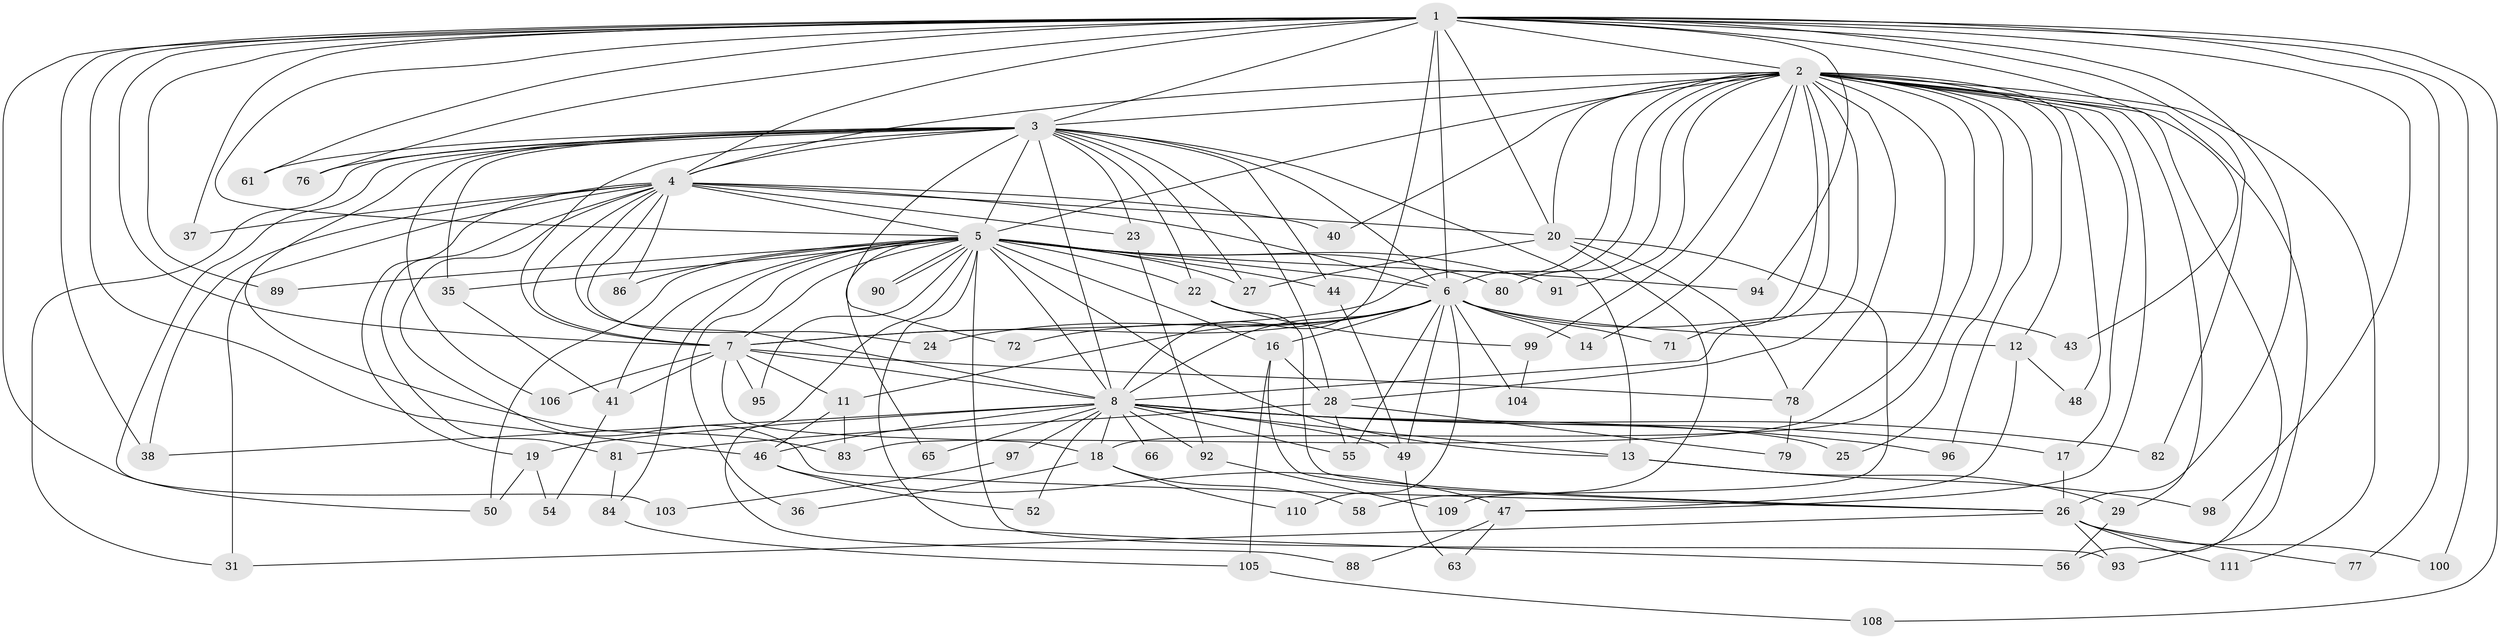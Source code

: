 // original degree distribution, {23: 0.009009009009009009, 32: 0.009009009009009009, 24: 0.009009009009009009, 20: 0.009009009009009009, 30: 0.009009009009009009, 15: 0.009009009009009009, 16: 0.018018018018018018, 21: 0.009009009009009009, 17: 0.009009009009009009, 4: 0.13513513513513514, 5: 0.036036036036036036, 2: 0.5135135135135135, 3: 0.2072072072072072, 7: 0.009009009009009009, 10: 0.009009009009009009}
// Generated by graph-tools (version 1.1) at 2025/41/03/06/25 10:41:35]
// undirected, 81 vertices, 192 edges
graph export_dot {
graph [start="1"]
  node [color=gray90,style=filled];
  1 [super="+34"];
  2 [super="+102"];
  3 [super="+42"];
  4 [super="+15"];
  5 [super="+53"];
  6 [super="+10"];
  7 [super="+51"];
  8 [super="+9"];
  11;
  12;
  13 [super="+21"];
  14;
  16 [super="+62"];
  17;
  18 [super="+32"];
  19 [super="+33"];
  20 [super="+70"];
  22 [super="+75"];
  23 [super="+30"];
  24;
  25;
  26 [super="+68"];
  27 [super="+45"];
  28 [super="+39"];
  29;
  31 [super="+59"];
  35 [super="+73"];
  36;
  37;
  38 [super="+60"];
  40;
  41;
  43;
  44;
  46 [super="+85"];
  47 [super="+57"];
  48;
  49 [super="+64"];
  50 [super="+67"];
  52;
  54;
  55 [super="+74"];
  56 [super="+69"];
  58;
  61;
  63;
  65;
  66;
  71;
  72;
  76;
  77;
  78 [super="+87"];
  79;
  80;
  81;
  82;
  83 [super="+101"];
  84;
  86;
  88;
  89;
  90;
  91;
  92;
  93 [super="+107"];
  94;
  95;
  96;
  97;
  98;
  99;
  100;
  103;
  104;
  105;
  106;
  108;
  109;
  110;
  111;
  1 -- 2 [weight=2];
  1 -- 3;
  1 -- 4;
  1 -- 5;
  1 -- 6 [weight=2];
  1 -- 7;
  1 -- 8 [weight=2];
  1 -- 20;
  1 -- 37;
  1 -- 43;
  1 -- 50;
  1 -- 61;
  1 -- 77;
  1 -- 82;
  1 -- 89;
  1 -- 94;
  1 -- 98;
  1 -- 108;
  1 -- 100;
  1 -- 26;
  1 -- 76;
  1 -- 38;
  1 -- 46;
  2 -- 3 [weight=2];
  2 -- 4;
  2 -- 5;
  2 -- 6 [weight=2];
  2 -- 7;
  2 -- 8 [weight=2];
  2 -- 12;
  2 -- 14;
  2 -- 17;
  2 -- 20;
  2 -- 25;
  2 -- 28;
  2 -- 29;
  2 -- 40;
  2 -- 47;
  2 -- 48;
  2 -- 56;
  2 -- 71;
  2 -- 78;
  2 -- 80;
  2 -- 83;
  2 -- 91;
  2 -- 93;
  2 -- 96;
  2 -- 99;
  2 -- 111;
  2 -- 18;
  3 -- 4 [weight=2];
  3 -- 5;
  3 -- 6 [weight=2];
  3 -- 7;
  3 -- 8 [weight=2];
  3 -- 13;
  3 -- 22;
  3 -- 23;
  3 -- 27;
  3 -- 28;
  3 -- 31;
  3 -- 35 [weight=2];
  3 -- 61;
  3 -- 72;
  3 -- 76;
  3 -- 103;
  3 -- 106;
  3 -- 44;
  3 -- 83;
  4 -- 5;
  4 -- 6 [weight=2];
  4 -- 7;
  4 -- 8 [weight=2];
  4 -- 19;
  4 -- 23 [weight=2];
  4 -- 24;
  4 -- 31;
  4 -- 37;
  4 -- 38;
  4 -- 40;
  4 -- 81;
  4 -- 86;
  4 -- 26;
  4 -- 20;
  5 -- 6 [weight=2];
  5 -- 7;
  5 -- 8 [weight=2];
  5 -- 13;
  5 -- 16;
  5 -- 22;
  5 -- 35;
  5 -- 36;
  5 -- 44;
  5 -- 56;
  5 -- 80;
  5 -- 84;
  5 -- 86;
  5 -- 88;
  5 -- 89;
  5 -- 90;
  5 -- 90;
  5 -- 91;
  5 -- 94;
  5 -- 95;
  5 -- 65;
  5 -- 41;
  5 -- 27;
  5 -- 50;
  5 -- 93;
  6 -- 7 [weight=3];
  6 -- 8 [weight=4];
  6 -- 12;
  6 -- 16 [weight=2];
  6 -- 71;
  6 -- 72;
  6 -- 104;
  6 -- 43;
  6 -- 11;
  6 -- 14;
  6 -- 110;
  6 -- 49;
  6 -- 55;
  6 -- 24;
  7 -- 8 [weight=2];
  7 -- 11;
  7 -- 18;
  7 -- 41;
  7 -- 95;
  7 -- 106;
  7 -- 78;
  8 -- 17;
  8 -- 52;
  8 -- 65;
  8 -- 96;
  8 -- 97 [weight=2];
  8 -- 66;
  8 -- 18;
  8 -- 19 [weight=2];
  8 -- 82;
  8 -- 25;
  8 -- 92;
  8 -- 38;
  8 -- 46;
  8 -- 49;
  8 -- 13;
  8 -- 55;
  11 -- 46;
  11 -- 83;
  12 -- 47;
  12 -- 48;
  13 -- 29;
  13 -- 98;
  16 -- 28;
  16 -- 105;
  16 -- 26;
  17 -- 26;
  18 -- 110;
  18 -- 58;
  18 -- 36;
  19 -- 50;
  19 -- 54;
  20 -- 27;
  20 -- 58;
  20 -- 78;
  20 -- 109;
  22 -- 99;
  22 -- 26;
  23 -- 92;
  26 -- 77;
  26 -- 93;
  26 -- 100;
  26 -- 111;
  26 -- 31;
  28 -- 55;
  28 -- 81;
  28 -- 79;
  29 -- 56;
  35 -- 41;
  41 -- 54;
  44 -- 49;
  46 -- 52;
  46 -- 47;
  47 -- 63;
  47 -- 88;
  49 -- 63;
  78 -- 79;
  81 -- 84;
  84 -- 105;
  92 -- 109;
  97 -- 103;
  99 -- 104;
  105 -- 108;
}
